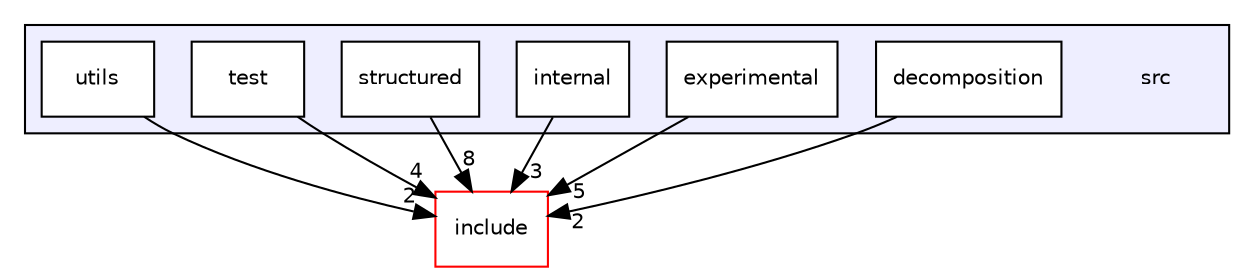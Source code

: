 digraph "src" {
  compound=true
  node [ fontsize="10", fontname="Helvetica"];
  edge [ labelfontsize="10", labelfontname="Helvetica"];
  subgraph clusterdir_68267d1309a1af8e8297ef4c3efbcdba {
    graph [ bgcolor="#eeeeff", pencolor="black", label="" URL="dir_68267d1309a1af8e8297ef4c3efbcdba.html"];
    dir_68267d1309a1af8e8297ef4c3efbcdba [shape=plaintext label="src"];
  dir_813b4b2f13b969e6830ad2ba378eecd5 [shape=box label="decomposition" fillcolor="white" style="filled" URL="dir_813b4b2f13b969e6830ad2ba378eecd5.html"];
  dir_4be88786e9e8558ded50c83b495719ca [shape=box label="experimental" fillcolor="white" style="filled" URL="dir_4be88786e9e8558ded50c83b495719ca.html"];
  dir_3756d50f4003bc63fa3fe49460f9c79d [shape=box label="internal" fillcolor="white" style="filled" URL="dir_3756d50f4003bc63fa3fe49460f9c79d.html"];
  dir_288f9312694b6b222d445aaa9e46bdc2 [shape=box label="structured" fillcolor="white" style="filled" URL="dir_288f9312694b6b222d445aaa9e46bdc2.html"];
  dir_120ed4da3e3217b1e7fc0b4f48568e79 [shape=box label="test" fillcolor="white" style="filled" URL="dir_120ed4da3e3217b1e7fc0b4f48568e79.html"];
  dir_313caf1132e152dd9b58bea13a4052ca [shape=box label="utils" fillcolor="white" style="filled" URL="dir_313caf1132e152dd9b58bea13a4052ca.html"];
  }
  dir_d44c64559bbebec7f509842c48db8b23 [shape=box label="include" fillcolor="white" style="filled" color="red" URL="dir_d44c64559bbebec7f509842c48db8b23.html"];
  dir_813b4b2f13b969e6830ad2ba378eecd5->dir_d44c64559bbebec7f509842c48db8b23 [headlabel="2", labeldistance=1.5 headhref="dir_000009_000000.html"];
  dir_120ed4da3e3217b1e7fc0b4f48568e79->dir_d44c64559bbebec7f509842c48db8b23 [headlabel="4", labeldistance=1.5 headhref="dir_000013_000000.html"];
  dir_3756d50f4003bc63fa3fe49460f9c79d->dir_d44c64559bbebec7f509842c48db8b23 [headlabel="3", labeldistance=1.5 headhref="dir_000011_000000.html"];
  dir_4be88786e9e8558ded50c83b495719ca->dir_d44c64559bbebec7f509842c48db8b23 [headlabel="5", labeldistance=1.5 headhref="dir_000010_000000.html"];
  dir_288f9312694b6b222d445aaa9e46bdc2->dir_d44c64559bbebec7f509842c48db8b23 [headlabel="8", labeldistance=1.5 headhref="dir_000012_000000.html"];
  dir_313caf1132e152dd9b58bea13a4052ca->dir_d44c64559bbebec7f509842c48db8b23 [headlabel="2", labeldistance=1.5 headhref="dir_000014_000000.html"];
}

